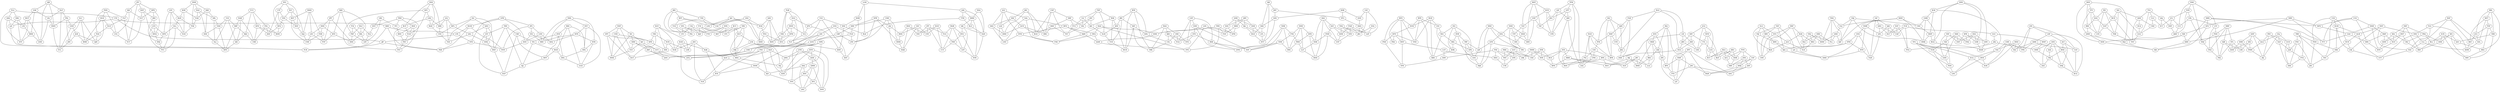 strict graph "" {
	FLG -- CTD;
	FLG -- QXQ;
	FLG -- DBG;
	FLG -- PCR;
	NNF -- TJC;
	NNF -- SPV;
	NNF -- CNH;
	NNF -- TGV;
	LDS -- KMS;
	LDS -- FSN;
	LDS -- FPS;
	LDS -- SPM;
	NMM -- CXD;
	NMM -- LRK;
	NMM -- BGS;
	NMM -- KXR;
	MHT -- KCB;
	MHT -- TQT;
	MHT -- TXF;
	MHT -- SRN;
	RRS -- HVX;
	RRS -- BGH;
	RRS -- HDL;
	RRS -- GGD;
	HLD -- LPJ;
	HLD -- FQX;
	HLD -- NGG;
	HLD -- JKQ;
	GFB -- JFX;
	GFB -- MGM;
	GFB -- VFD;
	GFB -- DSN;
	PSS -- GPR;
	PSS -- TMT;
	PSS -- HDG;
	PSS -- SMV;
	XJC -- HGK;
	XJC -- CLK;
	XJC -- XMH;
	XJC -- LDX;
	FJP -- NMB;
	FJP -- KJR;
	FJP -- QHG;
	FJP -- VQH;
	VRS -- HGT;
	VRS -- DBJ;
	VRS -- XKT;
	VRS -- CPC;
	KKM -- CMC;
	KKM -- HMK;
	KKM -- VGJ;
	KKM -- KJF;
	HNR -- KDB;
	HNR -- NQC;
	HNR -- HJH;
	HNR -- PSK;
	RXS -- KXT;
	RXS -- NDK;
	RXS -- GVF;
	RXS -- RNH;
	JKB -- RFF;
	JKB -- TSX;
	JKB -- CFC;
	JKB -- PKL;
	KRN -- KGK;
	KRN -- BGQ;
	KRN -- GMV;
	KRN -- GDB;
	BCV -- HGT;
	BCV -- DBJ;
	BCV -- XKT;
	BCV -- CPC;
	JFV -- HPX;
	JFV -- DJS;
	JFV -- KHT;
	JFV -- VCT;
	FXP -- RSK;
	FXP -- TLV;
	FXP -- JDV;
	FXP -- SLM;
	QJX -- GSK;
	QJX -- DLP;
	QJX -- GHH;
	QJX -- HMN;
	CDR -- TQC;
	CDR -- SGR;
	CDR -- PPK;
	CDR -- FJQ;
	CTD -- XBH;
	CTD -- LJS;
	CTD -- JJP;
	PVN -- QCL;
	PVN -- JVM;
	PVN -- NHR;
	PVN -- CSF;
	NKR -- FJD;
	NKR -- SNF;
	NKR -- GHN;
	NKR -- FHQ;
	NDA -- MBM;
	NDA -- SQN;
	KCB -- GNF;
	KCB -- JDG;
	KCB -- CPB;
	SJK -- JMT;
	SJK -- SKK;
	SJK -- HTT;
	HVL -- RLT;
	HVL -- CTF;
	HVL -- RFQ;
	HVL -- RNF;
	RSK -- JDN;
	RSK -- BJV;
	RSK -- TCR;
	TRN -- LVV;
	TRN -- CXB;
	TRN -- MSF;
	TRN -- SJJ;
	NBN -- MPX;
	NBN -- SFG;
	NBN -- KBH;
	NBN -- PTT;
	QTJ -- MFL;
	QTJ -- BQD;
	QTJ -- DBR;
	QTJ -- TSD;
	PJC -- QDG;
	PJC -- MFL;
	PJC -- SMQ;
	PJC -- TSD;
	RFJ -- QJM;
	RFJ -- PFK;
	RFJ -- CVN;
	RFJ -- BPR;
	FCV -- NQB;
	FCV -- MJQ;
	FCV -- PDL;
	FCV -- KFD;
	NML -- RTF;
	NML -- RTB;
	NML -- MBC;
	NML -- XDQ;
	KGV -- FBG;
	KGV -- NGB;
	KGV -- LDR;
	KGV -- XXX;
	KRC -- QCL;
	KRC -- NHR;
	KRC -- RCT;
	KRC -- BQT;
	GSK -- MCF;
	GSK -- BRM;
	GSK -- LXL;
	NQB -- XBP;
	NQB -- CRB;
	NQB -- SJX;
	TFG -- SCQ;
	TFG -- VGM;
	TFG -- BVH;
	TFG -- PDN;
	XPB -- GMV;
	XPB -- SNF;
	XPB -- GDB;
	XPB -- FHQ;
	RTJ -- HVR;
	RTJ -- VKG;
	RTJ -- KHK;
	RTJ -- SPK;
	RFD -- HVM;
	RFD -- PBA;
	RFD -- VND;
	RFD -- MNT;
	RFD -- PMZ;
	KGK -- GMB;
	KGK -- MHP;
	KGK -- HQM;
	MBX -- MPX;
	MBX -- SFG;
	MBX -- KBH;
	MBX -- PTT;
	NMC -- XVB;
	NMC -- LTV;
	NMC -- CCC;
	NMC -- NHJ;
	SLC -- GNH;
	SLC -- BMR;
	SLC -- JHV;
	SLC -- QJH;
	QDG -- LVV;
	QDG -- QSL;
	QDG -- MSF;
	MLB -- HVM;
	MLB -- CXV;
	MLB -- VND;
	MLB -- XBD;
	PRH -- DNT;
	PRH -- TFC;
	PRH -- RVB;
	PRH -- PXV;
	TVN -- XBP;
	TVN -- VXM;
	TVN -- SLJ;
	TVN -- SJX;
	QXQ -- LTK;
	QXQ -- XTV;
	QXQ -- LJS;
	TBB -- PNH;
	TBB -- FNC;
	TBB -- FVQ;
	TBB -- TDC;
	TLV -- PCS;
	TLV -- SXL;
	TLV -- BJV;
	RSP -- TGG;
	RSP -- SDL;
	RSP -- RKT;
	RSP -- CLL;
	LPJ -- JNB;
	LPJ -- JBN;
	LPJ -- DXH;
	MFL -- QSL;
	MFL -- CNS;
	PHN -- FLP;
	PHN -- HGN;
	PHN -- LTQ;
	PHN -- PQS;
	XBP -- MJQ;
	XBP -- MPS;
	RSJ -- KVS;
	RSJ -- QDJ;
	RSJ -- BPS;
	RSJ -- LJT;
	TVG -- CLG;
	TVG -- QXJ;
	TVG -- QDD;
	TVG -- GGG;
	HGT -- JCK;
	HGT -- MXG;
	SMD -- KNL;
	SMD -- MSR;
	SMD -- VTP;
	SMD -- VRC;
	BLS -- QCL;
	BLS -- NHR;
	BLS -- RCT;
	BLS -- BQT;
	QVX -- AAA;
	QVX -- BND;
	QVX -- DHH;
	QVX -- DMJ;
	QVX -- ZZZ;
	RBL -- MFT;
	RBL -- JCG;
	RBL -- VBR;
	RBL -- BXG;
	JCQ -- SBT;
	JCQ -- NFH;
	JCQ -- LGG;
	JCQ -- GXS;
	DKN -- TFV;
	DKN -- RBS;
	DKN -- XSM;
	DKN -- BQJ;
	JFX -- LNN;
	JFX -- XTJ;
	JFX -- NVH;
	QNB -- DBM;
	QNB -- XNB;
	QNB -- BJL;
	QNB -- SDS;
	TGG -- XVK;
	TGG -- VQC;
	TGG -- KHM;
	PKV -- QLQ;
	PKV -- GCD;
	PKV -- SQT;
	PKV -- JXJ;
	KDB -- BQN;
	KDB -- FQD;
	KDB -- VGH;
	HSX -- KPC;
	HSX -- BCF;
	HSX -- BQD;
	HSX -- DBR;
	XVB -- JCL;
	XVB -- CHL;
	XVB -- QKR;
	KHB -- SHS;
	KHB -- VFG;
	KHB -- QVH;
	HSG -- GMV;
	HSG -- SNF;
	HSG -- GDB;
	HSG -- FHQ;
	NHT -- XVK;
	NHT -- QLM;
	NHT -- LHJ;
	NHT -- VQC;
	NFK -- XKT;
	NFK -- CPC;
	NFK -- KJD;
	NFK -- FTH;
	RFR -- HVM;
	RFR -- CXV;
	RFR -- VND;
	RFR -- XBD;
	MFT -- PSP;
	MFT -- SDL;
	MFT -- RKT;
	HVM -- DFN;
	PJV -- XNX;
	PJV -- MCX;
	PJV -- PXB;
	PJV -- LTD;
	QBV -- DBM;
	QBV -- XNB;
	QBV -- BJL;
	QBV -- SDS;
	DBD -- RGJ;
	DBD -- RRG;
	DBD -- PLL;
	DBD -- XMM;
	MXD -- KNL;
	MXD -- VRC;
	MXD -- LJR;
	MXD -- MJK;
	JMT -- SHS;
	JMT -- VFG;
	SVS -- BPX;
	SVS -- MBH;
	SVS -- BGS;
	SVS -- KXR;
	RLT -- VDS;
	RLT -- RDT;
	RLT -- XQJ;
	JCL -- DHF;
	JCL -- XTT;
	JCL -- CCC;
	RFK -- JBX;
	RFK -- KHL;
	RFK -- VBK;
	RFK -- MCH;
	QCJ -- SQL;
	QCJ -- DKX;
	QCJ -- LQS;
	QCJ -- VFM;
	LVV -- SMQ;
	LVV -- XGP;
	VJG -- MCX;
	VJG -- QDD;
	VJG -- PXB;
	VJG -- GGG;
	CNP -- DRF;
	CNP -- RGD;
	CNP -- HBG;
	CNP -- TST;
	JRT -- BMD;
	JRT -- LLQ;
	JRT -- RGV;
	JRT -- SGF;
	CXB -- TFJ;
	CXB -- MFF;
	CXB -- XGP;
	PQR -- HVQ;
	PQR -- VRD;
	PQR -- VCJ;
	PQR -- DPM;
	TJC -- SRM;
	TJC -- SJC;
	TJC -- MNK;
	PSP -- JCG;
	PSP -- VBR;
	PSP -- BXG;
	RTF -- MTX;
	RTF -- HDL;
	RTF -- GGD;
	NKK -- CXD;
	NKK -- GPR;
	NKK -- LRK;
	NKK -- TMT;
	KGB -- XQK;
	KGB -- NGB;
	KGB -- LDR;
	KGB -- VLR;
	DXF -- PBQ;
	DXF -- BVP;
	DXF -- XDL;
	DXF -- BXF;
	DLJ -- QLQ;
	DLJ -- GCD;
	DLJ -- SQT;
	DLJ -- JXJ;
	CTF -- VDS;
	CTF -- BDM;
	CTF -- JNH;
	GBL -- DNT;
	GBL -- TFC;
	GBL -- LBT;
	KVN -- QSM;
	KVN -- QMG;
	KVN -- KDX;
	KVN -- XNN;
	VTB -- KGM;
	VTB -- PNH;
	VTB -- NCN;
	VTB -- TDC;
	XVK -- CLL;
	XVK -- GTT;
	HVR -- TBP;
	HVR -- HKL;
	HVR -- GSG;
	VSF -- VXJ;
	VSF -- BBV;
	VSF -- LJC;
	VSF -- XJQ;
	SPV -- XPR;
	SPV -- MNK;
	SPV -- KGT;
	FTX -- XKT;
	FTX -- CPC;
	FTX -- KJD;
	FTX -- FTH;
	NPK -- XXQ;
	NPK -- PNC;
	NPK -- NNM;
	NPK -- XVS;
	KVS -- MKR;
	KVS -- RKG;
	KVS -- JFK;
	SLG -- VXJ;
	SLG -- BBV;
	SLG -- XTG;
	SLG -- BQS;
	MCF -- LTK;
	MCF -- XTV;
	MCF -- GHH;
	PBQ -- RLL;
	PBQ -- CBJ;
	PBQ -- DHX;
	JKS -- SSS;
	JKS -- RGD;
	JKS -- DRM;
	JKS -- HBG;
	JVR -- LXF;
	JVR -- PPK;
	JVR -- CQT;
	JVR -- FJQ;
	MKR -- QDJ;
	MKR -- BMD;
	MKR -- LLQ;
	DVX -- PGD;
	DVX -- LBC;
	DVX -- GBP;
	DVX -- CHH;
	LDV -- BQN;
	LDV -- HFR;
	LDV -- FVC;
	LDV -- VGH;
	DLP -- PXL;
	DLP -- LXL;
	DLP -- VCL;
	TMG -- VGJ;
	TMG -- PLL;
	TMG -- KJF;
	TMG -- XMM;
	KGM -- QLM;
	KGM -- LHJ;
	KGM -- SXK;
	JCK -- DBJ;
	JCK -- XLB;
	JCK -- TKJ;
	CMD -- JDJ;
	CMD -- MRV;
	CMD -- MMX;
	CMD -- JTH;
	QCL -- NBF;
	CNJ -- CFC;
	CNJ -- KJD;
	CNJ -- FTH;
	CNJ -- PKL;
	TPM -- GPT;
	TPM -- GJV;
	TPM -- RSN;
	TPM -- LXQ;
	DMX -- FVK;
	DMX -- DFB;
	DMX -- LLF;
	DMX -- RVK;
	KNL -- QTN;
	KNL -- HPJ;
	JVM -- NBF;
	JVM -- MMJ;
	JVM -- QSF;
	GGT -- CXD;
	GGT -- GPR;
	GGT -- LRK;
	GGT -- TMT;
	TFV -- XNX;
	TFV -- QMH;
	TFV -- LTD;
	NQC -- SBL;
	NQC -- KXX;
	NQC -- FQD;
	GNF -- TQT;
	GNF -- TXF;
	GNF -- SRN;
	NMB -- QFL;
	NMB -- GNG;
	NMB -- RTH;
	VTH -- MPX;
	VTH -- DMH;
	VTH -- XRX;
	VTH -- PTT;
	RQG -- BJN;
	RQG -- CRD;
	RQG -- KHL;
	RQG -- VBK;
	JBX -- SKF;
	JBX -- JDN;
	JBX -- TCR;
	SSS -- DKX;
	SSS -- LQS;
	SSS -- QCN;
	MPX -- GQC;
	TVD -- HSS;
	TVD -- JPN;
	TVD -- FLF;
	TVD -- XHT;
	HVQ -- MNN;
	HVQ -- JPN;
	HVQ -- FLF;
	PXL -- GNH;
	PXL -- HMN;
	PXL -- JHV;
	QDJ -- RKG;
	QDJ -- JFK;
	CLG -- XTT;
	CLG -- CMZ;
	XVP -- HLT;
	XVP -- CQF;
	XVP -- PVQ;
	MGM -- LTX;
	MGM -- PKB;
	MGM -- NVH;
	CHL -- LTV;
	CHL -- CCC;
	CHL -- NHJ;
	NHR -- NBF;
	FQX -- QJM;
	FQX -- CVN;
	FQX -- DXH;
	HVX -- TFJ;
	HVX -- BNL;
	HVX -- MFF;
	CNH -- XPR;
	CNH -- MNK;
	CNH -- KGT;
	SFG -- PJH;
	SFG -- FJB;
	VXJ -- KBN;
	VXJ -- CMV;
	RTL -- CFC;
	RTL -- KJD;
	RTL -- FTH;
	RTL -- PKL;
	BQN -- KLL;
	BQN -- PSK;
	KJR -- QFL;
	KJR -- HLT;
	KJR -- CQF;
	DNT -- PGJ;
	RKG -- BMD;
	RKG -- LLQ;
	HPX -- JRH;
	HPX -- VGT;
	HPX -- MNQ;
	DBM -- FSN;
	DBM -- SPM;
	MJQ -- CRB;
	MJQ -- SJX;
	SQL -- BFD;
	SQL -- LND;
	SQL -- FSK;
	MJD -- JPP;
	MJD -- XFD;
	MJD -- PRP;
	MJD -- XRL;
	QXJ -- DHF;
	QXJ -- XTT;
	DFN -- PBA;
	DFN -- VND;
	DFN -- MNT;
	DFN -- PMZ;
	DPT -- NMF;
	DPT -- QSG;
	DPT -- PTS;
	DPT -- RQH;
	XNX -- RBS;
	XNX -- SGP;
	KPC -- LHQ;
	KPC -- PLM;
	KPC -- PST;
	NPB -- JDJ;
	NPB -- MRV;
	NPB -- MMX;
	NPB -- JTH;
	TFJ -- BGH;
	TFJ -- SJJ;
	QLM -- NCN;
	QLM -- GTT;
	FBG -- NCR;
	FBG -- XPR;
	FBG -- KGT;
	QNP -- DHR;
	QNP -- XPJ;
	QNP -- QLQ;
	QNP -- JXJ;
	MNN -- VRD;
	MNN -- VCJ;
	MNN -- DPM;
	JDJ -- BMS;
	JDJ -- HQK;
	VXP -- FJD;
	VXP -- SNF;
	VXP -- GHN;
	VXP -- FHQ;
	SXT -- BMS;
	SXT -- VHC;
	SXT -- CNV;
	SXT -- HQK;
	THQ -- SHM;
	THQ -- XTR;
	THQ -- LQP;
	THQ -- JBG;
	NGD -- PFK;
	NGD -- BPR;
	NGD -- CPM;
	NGD -- PVJ;
	RBS -- QMH;
	RBS -- LTD;
	LHQ -- BCF;
	LHQ -- BQD;
	LHQ -- DBR;
	BFD -- VFM;
	BFD -- RVQ;
	BFD -- MJM;
	RFF -- TCK;
	RFF -- CLK;
	RFF -- LDX;
	BCF -- PLM;
	BCF -- PST;
	BQD -- CNS;
	SBT -- JNB;
	SBT -- TTL;
	SBT -- JBN;
	JSN -- XQK;
	JSN -- NGB;
	JSN -- LDR;
	JSN -- VLR;
	VDS -- RFQ;
	VDS -- RNF;
	DHR -- PMM;
	DHR -- KDH;
	DHR -- LSB;
	LGM -- JQX;
	LGM -- KMR;
	LGM -- RLK;
	LTV -- PDH;
	LTV -- PXQ;
	TMJ -- CMC;
	TMJ -- HMK;
	TMJ -- VGJ;
	TMJ -- KJF;
	BVP -- CBJ;
	BVP -- KHN;
	BVP -- NGV;
	GMB -- CMC;
	GMB -- BGQ;
	GMB -- HMK;
	DVK -- CXD;
	DVK -- LRK;
	DVK -- BGS;
	DVK -- KXR;
	RXP -- XTG;
	RXP -- DQX;
	RXP -- BQS;
	RXP -- VLD;
	HJH -- SBL;
	HJH -- KXX;
	HJH -- FQD;
	PDL -- CRB;
	PDL -- BDM;
	PDL -- JNH;
	SBL -- VXM;
	SBL -- SLJ;
	DJS -- VGT;
	DJS -- FLP;
	DJS -- LTQ;
	MSD -- TQC;
	MSD -- SGR;
	MSD -- PPK;
	MSD -- FJQ;
	QHG -- QFL;
	QHG -- HLT;
	QHG -- CQF;
	TQC -- SCQ;
	TQC -- BVH;
	NHK -- FVK;
	NHK -- GPM;
	NHK -- XVF;
	NHK -- RVK;
	TBP -- LJR;
	TBP -- SPK;
	TBP -- MJK;
	KHT -- JRH;
	KHT -- VGT;
	KHT -- MNQ;
	PJH -- XSM;
	PJH -- KBH;
	PJH -- BQJ;
	DGN -- VHC;
	DGN -- FGG;
	DGN -- CNV;
	DGN -- CCV;
	KXT -- PDM;
	KXT -- SHM;
	KXT -- XTR;
	GNH -- JGB;
	GNH -- VCL;
	MRV -- PGD;
	MRV -- GBP;
	SHS -- SKK;
	SHS -- HTT;
	JRH -- JCN;
	JRH -- RNJ;
	NCR -- NGB;
	NCR -- LDR;
	NCR -- XXX;
	BJN -- NTG;
	BJN -- CSL;
	BJN -- FGQ;
	RJJ -- BMD;
	RJJ -- LLQ;
	RJJ -- RGV;
	RJJ -- SGF;
	KFD -- CRB;
	KFD -- BDM;
	KFD -- JNH;
	CRD -- NTG;
	CRD -- CSL;
	CRD -- FGQ;
	CSF -- NBF;
	CSF -- MMJ;
	CSF -- QSF;
	GXG -- HGK;
	GXG -- CLK;
	GXG -- XMH;
	GXG -- LDX;
	RDD -- BMS;
	RDD -- VHC;
	RDD -- CNV;
	RDD -- HQK;
	JDV -- PCS;
	JDV -- SXL;
	JDV -- BJV;
	XQQ -- RVQ;
	XQQ -- MJM;
	XQQ -- KMS;
	XQQ -- FPS;
	QJM -- XMF;
	QJM -- JKQ;
	JCG -- SDL;
	JCG -- RKT;
	FJD -- VGM;
	FJD -- PDN;
	LXF -- QMX;
	LXF -- JGT;
	LXF -- KCQ;
	BLZ -- PRP;
	BLZ -- PGJ;
	BLZ -- XRL;
	QMH -- XSM;
	QMH -- BQJ;
	FBN -- KMS;
	FBN -- FSN;
	FBN -- FPS;
	FBN -- SPM;
	JFK -- BPS;
	JFK -- LJT;
	SRM -- TGV;
	SRM -- JMF;
	SRM -- SCV;
	TQT -- MSR;
	TQT -- VTP;
	XPJ -- PMM;
	XPJ -- KDH;
	XPJ -- LSB;
	VRD -- KVG;
	VRD -- RDN;
	MMD -- LHC;
	MMD -- RDT;
	MMD -- FHR;
	MMD -- XQJ;
	BPX -- RGV;
	BPX -- SGF;
	BPX -- RPH;
	DRF -- PCS;
	DRF -- SXL;
	DRF -- DKR;
	MTX -- RTB;
	MTX -- MBC;
	MTX -- XDQ;
	GPT -- QRC;
	GPT -- JDG;
	GPT -- CPB;
	QFL -- VQH;
	AAA -- FKJ;
	PGD -- QCR;
	PGD -- JTH;
	XSM -- FJB;
	PDM -- NDK;
	PDM -- GVF;
	PDM -- RNH;
	GJV -- QRC;
	GJV -- JDG;
	GJV -- CPB;
	LBC -- QCR;
	LBC -- QSN;
	LBC -- QTQ;
	XXQ -- KHC;
	XXQ -- KJV;
	XXQ -- LHG;
	QLQ -- PMM;
	CMC -- MHP;
	PMM -- JXJ;
	MHP -- BGQ;
	MHP -- HMK;
	FVK -- TDM;
	FVK -- PBM;
	LFM -- QSM;
	LFM -- QMG;
	LFM -- KDX;
	LFM -- XNN;
	VGT -- VCT;
	VBR -- QLV;
	VBR -- NRT;
	KRV -- HGK;
	KRV -- XMH;
	KRV -- KVG;
	KRV -- RDN;
	GBP -- QCR;
	GBP -- JTH;
	DHF -- QKR;
	PTA -- PRP;
	PTA -- XRL;
	GPR -- CTR;
	DKX -- LND;
	DKX -- DRM;
	JGB -- BMR;
	JGB -- JHV;
	JGB -- QJH;
	SKF -- KHL;
	SKF -- VBK;
	SKF -- MCH;
	JQX -- TTM;
	JQX -- MBM;
	JQX -- SQN;
	JNB -- GXS;
	JNB -- NGG;
	TFC -- BMC;
	DBG -- LTK;
	DBG -- XTV;
	DBG -- LJS;
	SJC -- TGV;
	SJC -- JMF;
	SJC -- SCV;
	SDL -- KHM;
	KMR -- HSS;
	KMR -- XHT;
	LTK -- BRM;
	QSM -- QMM;
	QSM -- KVL;
	NFH -- TTL;
	NFH -- RCT;
	NFH -- BQT;
	PCS -- TST;
	JCN -- HFR;
	JCN -- MNQ;
	JCN -- FVC;
	TTL -- LGG;
	TTL -- GXS;
	PQH -- SHM;
	PQH -- XTR;
	PQH -- LQP;
	PQH -- JBG;
	JBN -- GXS;
	JBN -- NGG;
	KBH -- FJB;
	VXM -- KXX;
	VXM -- MPS;
	SCQ -- SGR;
	SCQ -- LDG;
	RTB -- HDL;
	RTB -- GGD;
	MRF -- DJB;
	MRF -- PDH;
	MRF -- VFL;
	MRF -- PXQ;
	KLL -- HFR;
	KLL -- FVC;
	KLL -- VGH;
	QMX -- PPK;
	QMX -- CQT;
	QMX -- FJQ;
	VXQ -- RGJ;
	VXQ -- RRG;
	VXQ -- PLL;
	VXQ -- XMM;
	BBV -- KBN;
	BBV -- CMV;
	XTG -- JLX;
	XTG -- CMV;
	XMF -- PFK;
	XMF -- CVN;
	XMF -- BPR;
	DFB -- NDK;
	DFB -- PBM;
	DFB -- RNH;
	PNH -- SXK;
	PNH -- JSS;
	XPR -- XXX;
	JPP -- HHD;
	JPP -- PVP;
	JPP -- XMS;
	XBH -- LTX;
	XBH -- PCR;
	XBH -- PKB;
	XNB -- LPL;
	XNB -- BGD;
	RVB -- BMC;
	RVB -- PLM;
	RVB -- PST;
	HSS -- KMT;
	HSS -- RLK;
	GNG -- VPM;
	GNG -- VQH;
	GNG -- SMH;
	LQS -- LND;
	LQS -- DRM;
	VFM -- LND;
	VFM -- FSK;
	LXZ -- QVH;
	LXZ -- LQP;
	LXZ -- JBG;
	MBH -- RGV;
	MBH -- SGF;
	MBH -- RPH;
	QRC -- RSN;
	QRC -- LXQ;
	KBN -- LJC;
	KBN -- XJQ;
	SCR -- QLV;
	SCR -- RLL;
	SCR -- DHX;
	SCR -- NRT;
	SXL -- TST;
	VGM -- GHN;
	VGM -- LDG;
	FLP -- NLN;
	FLP -- VCT;
	PFK -- CDC;
	BMS -- MMX;
	PNC -- QLN;
	PNC -- KJV;
	PNC -- BTX;
	TTM -- RLZ;
	TTM -- RLK;
	LGG -- RCT;
	LGG -- BQT;
	VPM -- LJC;
	VPM -- RTH;
	VPM -- XJQ;
	BJL -- LPL;
	BJL -- BGD;
	CXV -- VKG;
	CXV -- KHK;
	RFQ -- BDM;
	RFQ -- JNH;
	DQX -- RGJ;
	DQX -- RRG;
	DQX -- JLX;
	BGH -- BNL;
	BGH -- MFF;
	HHD -- XFD;
	HHD -- LHC;
	HHD -- FHR;
	SHM -- GVF;
	HGK -- PNG;
	BMC -- PXV;
	MSR -- HPJ;
	MSR -- SRN;
	KHL -- CSL;
	XFD -- PVP;
	XFD -- XMS;
	FCK -- GGC;
	FCK -- HLT;
	FCK -- CQF;
	FCK -- PVQ;
	QCR -- CHH;
	LTX -- VFD;
	LTX -- JJP;
	BGQ -- HQM;
	XFJ -- QLV;
	XFJ -- RLL;
	XFJ -- DHX;
	XFJ -- NRT;
	TGV -- MNK;
	KXX -- SLJ;
	DKR -- RGD;
	DKR -- HBG;
	DKR -- TST;
	DBR -- CNS;
	DJB -- KDH;
	DJB -- LSB;
	DJB -- PHJ;
	VKG -- HKL;
	VKG -- XBD;
	JPN -- VCJ;
	JPN -- KMT;
	LNF -- SNR;
	LNF -- BXB;
	LNF -- NTG;
	LNF -- FGQ;
	NDK -- LLF;
	MMJ -- QSG;
	MMJ -- RQH;
	NMF -- JNC;
	NMF -- BPS;
	NMF -- LJT;
	JMF -- QSN;
	JMF -- QTQ;
	MBM -- VJK;
	MBM -- RLZ;
	MBM -- XNR;
	JGT -- BND;
	JGT -- DMJ;
	JGT -- CQT;
	SLJ -- MPS;
	JNC -- QSG;
	JNC -- PTS;
	JNC -- RQH;
	VJK -- SQN;
	VJK -- HVG;
	VJK -- LDT;
	XQK -- QLN;
	XQK -- BTX;
	SNR -- DTS;
	SNR -- GPM;
	SNR -- XVF;
	MQR -- FGG;
	MQR -- HVG;
	MQR -- CCV;
	MQR -- LDT;
	VCJ -- FLF;
	QTN -- VRC;
	QTN -- LJR;
	QTN -- MJK;
	RLZ -- SQN;
	FNC -- JQD;
	FNC -- JSS;
	FNC -- SRX;
	GCD -- JQD;
	GCD -- SRX;
	SQT -- JQD;
	SQT -- SRX;
	LHC -- PVP;
	LHC -- CNR;
	HGN -- NLN;
	HGN -- BMR;
	HGN -- QJH;
	QSL -- SMQ;
	QSL -- TSD;
	BGS -- RPH;
	CCC -- QKR;
	TSX -- TCK;
	TSX -- CLK;
	TSX -- LDX;
	PRP -- LBT;
	PRP -- XMS;
	QMM -- KHC;
	QMM -- LHG;
	QMM -- XNN;
	MCX -- SGP;
	MCX -- TNT;
	SQN -- XNR;
	BVH -- SGR;
	BVH -- LDG;
	VFD -- PKB;
	VFD -- NVH;
	SCV -- QSN;
	SCV -- QTQ;
	TDM -- GPM;
	TDM -- XVF;
	TDM -- RVK;
	DTS -- BXB;
	DTS -- NTG;
	DTS -- FGQ;
	RDT -- RNF;
	RDT -- CNR;
	HKL -- KHK;
	HKL -- SPK;
	TCK -- CFC;
	TCK -- PKL;
	HDL -- BNL;
	CVN -- JKQ;
	PGJ -- LBT;
	DPM -- KVG;
	DPM -- RDN;
	KHC -- KVL;
	KHC -- XVS;
	BRM -- XTV;
	BRM -- GHH;
	VTP -- HPJ;
	VTP -- SRN;
	DBJ -- MXG;
	JTP -- VHC;
	JTP -- FGG;
	JTP -- CNV;
	JTP -- CCV;
	JQD -- FVQ;
	QDD -- CMZ;
	QDD -- HCA;
	QDD -- TNT;
	FQD -- PSK;
	QLV -- BXG;
	LXL -- GHH;
	LXL -- HMN;
	MMX -- HQK;
	VFG -- MKX;
	PDH -- NHJ;
	PDH -- PHJ;
	RGJ -- VLD;
	NHJ -- PXQ;
	NLN -- LTQ;
	NLN -- PQS;
	LTQ -- VCT;
	RRG -- VLD;
	VGJ -- QMC;
	HFR -- RNJ;
	GGC -- JHJ;
	GGC -- MNP;
	QLN -- NNM;
	QLN -- VLR;
	QCN -- RGD;
	QCN -- DRM;
	QCN -- HBG;
	LJS -- PCR;
	GMV -- HQM;
	JDN -- SLM;
	JDN -- MCH;
	SMQ -- MSF;
	LJC -- SMH;
	CHH -- QSN;
	CHH -- QTQ;
	CMZ -- GGG;
	CDC -- BPR;
	CDC -- CPM;
	CDC -- PVJ;
	NCN -- LHJ;
	NCN -- SXK;
	MNQ -- RNJ;
	JLX -- BQS;
	JLX -- VLD;
	QMC -- PLL;
	QMC -- KJF;
	QMC -- XMM;
	BPS -- PTS;
	JHJ -- DHH;
	JHJ -- PVQ;
	GHN -- PDN;
	RTH -- VQH;
	RTH -- SMH;
	JJP -- PCR;
	JJP -- PKB;
	BXB -- GPM;
	BXB -- XVF;
	RVQ -- FSK;
	RVQ -- QQM;
	XDL -- CBJ;
	XDL -- KHN;
	XDL -- NGV;
	RKT -- KHM;
	VFL -- KDH;
	VFL -- LSB;
	VFL -- PHJ;
	MNP -- DHH;
	MNP -- ZZZ;
	LHJ -- GTT;
	DMH -- GQC;
	DMH -- MKP;
	DMH -- KNV;
	RLL -- BXF;
	BNL -- GGD;
	XLB -- MXG;
	XLB -- QMG;
	XLB -- KDX;
	XTR -- GVF;
	PSK -- VGH;
	DVA -- LQP;
	DVA -- JBG;
	MFF -- SJJ;
	GQC -- XRX;
	GQC -- PTT;
	RNJ -- FVC;
	BND -- FKJ;
	BND -- KCQ;
	BJV -- SLM;
	KXR -- RPH;
	PBM -- LLF;
	PBM -- RVK;
	MJM -- FSK;
	MJM -- QQM;
	LLF -- RNH;
	MKP -- XRX;
	MKP -- KHN;
	MKP -- NGV;
	MNT -- LCP;
	MNT -- VPH;
	FGG -- FRN;
	XRX -- KNV;
	CPM -- RSN;
	CPM -- LXQ;
	MXG -- TKJ;
	SDS -- FSN;
	SDS -- SPM;
	NNM -- KJV;
	NNM -- BTX;
	BXG -- NRT;
	SXK -- TDC;
	PQS -- BMR;
	PQS -- QJH;
	KVL -- LHG;
	KVL -- XNN;
	JDG -- TXF;
	XRL -- LBT;
	XRL -- XMS;
	HPJ -- VRC;
	CBJ -- BXF;
	PDN -- LDG;
	SGP -- PXB;
	SGP -- LTD;
	QVH -- MKX;
	RNF -- XQJ;
	CLL -- VQC;
	CLL -- KHM;
	QSF -- QSG;
	QSF -- RQH;
	KHN -- KNV;
	BQS -- CMV;
	LCP -- HDG;
	LCP -- SMV;
	LNN -- MBC;
	LNN -- XDQ;
	LNN -- DSN;
	LJR -- GSG;
	XJQ -- SMH;
	DHH -- FKJ;
	FLF -- KMT;
	PNG -- XMH;
	PNG -- KVG;
	PNG -- RDN;
	FVQ -- JSS;
	FVQ -- SRX;
	TXF -- CPB;
	XTJ -- MBC;
	XTJ -- XDQ;
	XTJ -- DSN;
	HVG -- FRN;
	HVG -- XNR;
	PXB -- TNT;
	PTS -- LJT;
	TMT -- CTR;
	GDB -- HQM;
	HMN -- VCL;
	VQC -- GTT;
	HDG -- CTR;
	KHK -- XBD;
	FRN -- CCV;
	FRN -- LDT;
	FKJ -- DMJ;
	FKJ -- ZZZ;
	PVJ -- RSN;
	PVJ -- LXQ;
	SLM -- TCR;
	MSF -- XGP;
	SPK -- GSG;
	TDC -- JSS;
	PLM -- PXV;
	MKX -- LQP;
	MKX -- JBG;
	PMZ -- VPH;
	SMV -- VPH;
	KMS -- QQM;
	KJV -- XVS;
	DMJ -- KCQ;
	XXX -- KGT;
	XVS -- LHG;
	HCA -- GGG;
	KMT -- XHT;
	CNS -- TSD;
	CQT -- KCQ;
	QMG -- TKJ;
	QQM -- FPS;
	NGV -- KNV;
	DHX -- BXF;
	SKK -- LPL;
	SKK -- BGD;
	FHR -- PVP;
	FHR -- CNR;
	PXV -- PST;
	GGG -- TNT;
	BQJ -- FJB;
	SJX -- MPS;
	LPL -- HTT;
	XQJ -- CNR;
	CSL -- VBK;
	TCR -- MCH;
	DSN -- NVH;
	JHV -- VCL;
	PXQ -- PHJ;
	LDT -- XNR;
	BGD -- HTT;
	GSG -- MJK;
	NGG -- DXH;
	TKJ -- KDX;
	SJJ -- XGP;
	JKQ -- DXH;
	BTX -- VLR;
}
